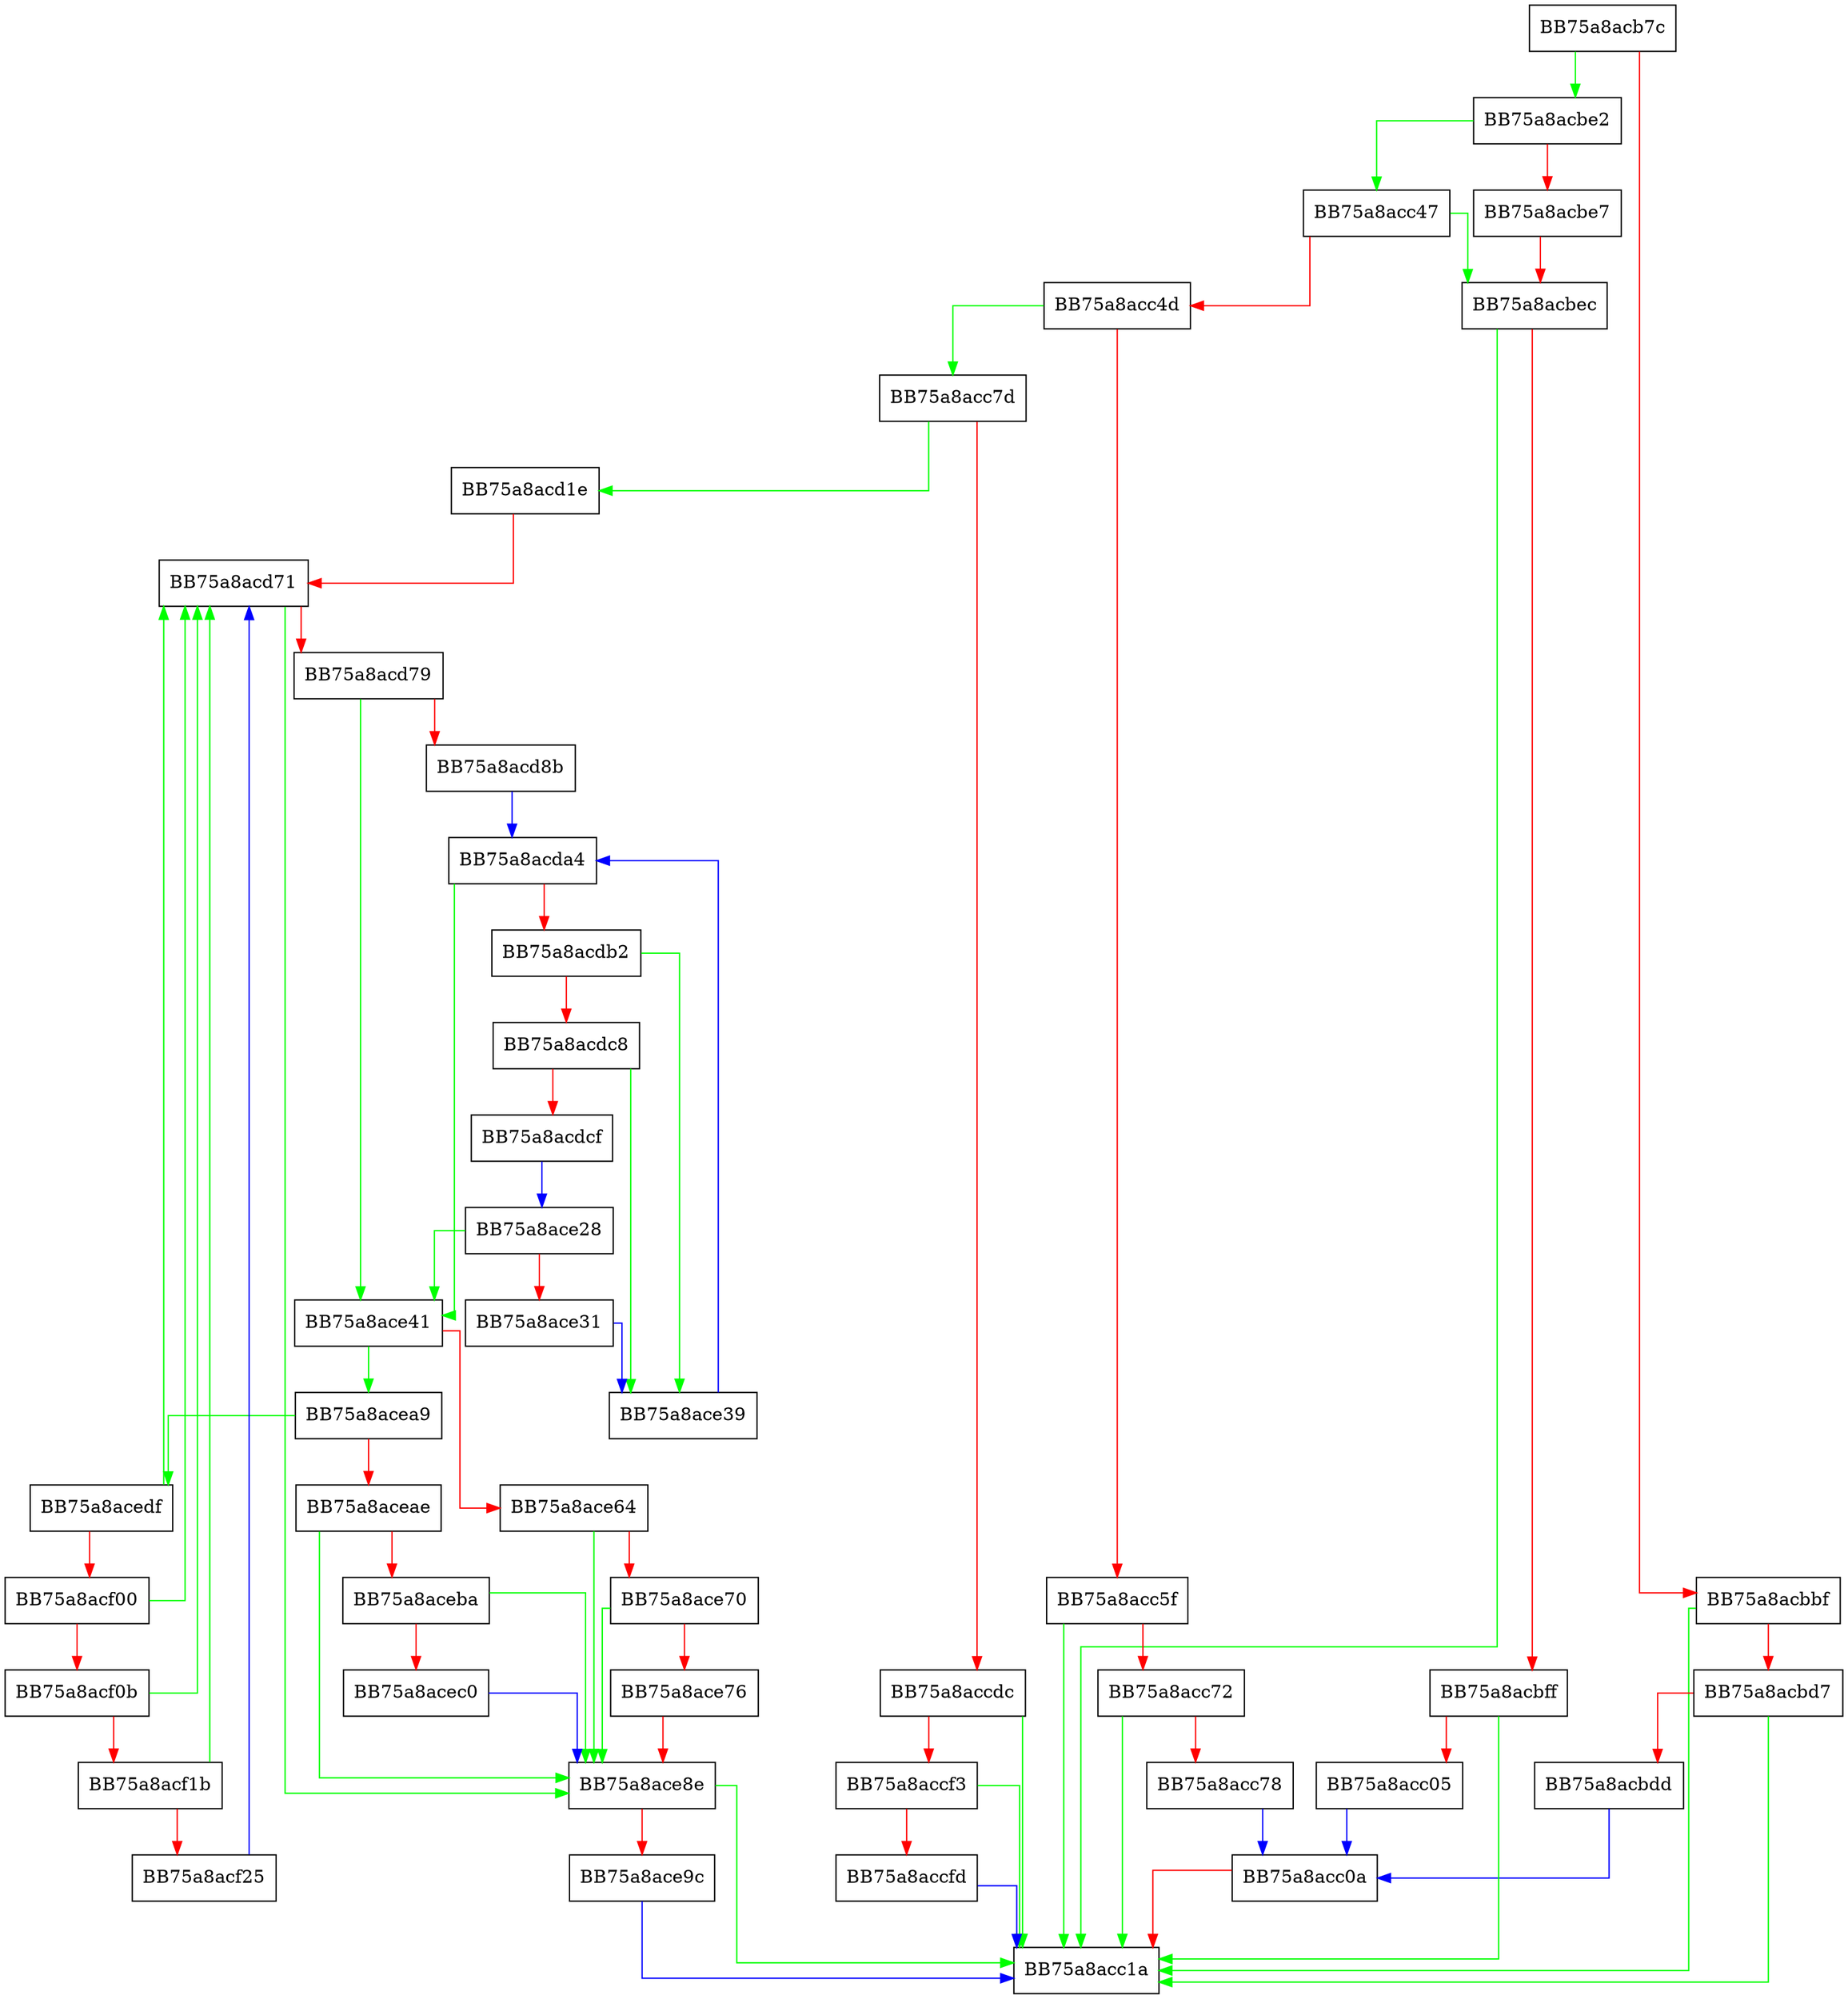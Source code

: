 digraph ThreatHashEvent_SendNotifcations {
  node [shape="box"];
  graph [splines=ortho];
  BB75a8acb7c -> BB75a8acbe2 [color="green"];
  BB75a8acb7c -> BB75a8acbbf [color="red"];
  BB75a8acbbf -> BB75a8acc1a [color="green"];
  BB75a8acbbf -> BB75a8acbd7 [color="red"];
  BB75a8acbd7 -> BB75a8acc1a [color="green"];
  BB75a8acbd7 -> BB75a8acbdd [color="red"];
  BB75a8acbdd -> BB75a8acc0a [color="blue"];
  BB75a8acbe2 -> BB75a8acc47 [color="green"];
  BB75a8acbe2 -> BB75a8acbe7 [color="red"];
  BB75a8acbe7 -> BB75a8acbec [color="red"];
  BB75a8acbec -> BB75a8acc1a [color="green"];
  BB75a8acbec -> BB75a8acbff [color="red"];
  BB75a8acbff -> BB75a8acc1a [color="green"];
  BB75a8acbff -> BB75a8acc05 [color="red"];
  BB75a8acc05 -> BB75a8acc0a [color="blue"];
  BB75a8acc0a -> BB75a8acc1a [color="red"];
  BB75a8acc47 -> BB75a8acbec [color="green"];
  BB75a8acc47 -> BB75a8acc4d [color="red"];
  BB75a8acc4d -> BB75a8acc7d [color="green"];
  BB75a8acc4d -> BB75a8acc5f [color="red"];
  BB75a8acc5f -> BB75a8acc1a [color="green"];
  BB75a8acc5f -> BB75a8acc72 [color="red"];
  BB75a8acc72 -> BB75a8acc1a [color="green"];
  BB75a8acc72 -> BB75a8acc78 [color="red"];
  BB75a8acc78 -> BB75a8acc0a [color="blue"];
  BB75a8acc7d -> BB75a8acd1e [color="green"];
  BB75a8acc7d -> BB75a8accdc [color="red"];
  BB75a8accdc -> BB75a8acc1a [color="green"];
  BB75a8accdc -> BB75a8accf3 [color="red"];
  BB75a8accf3 -> BB75a8acc1a [color="green"];
  BB75a8accf3 -> BB75a8accfd [color="red"];
  BB75a8accfd -> BB75a8acc1a [color="blue"];
  BB75a8acd1e -> BB75a8acd71 [color="red"];
  BB75a8acd71 -> BB75a8ace8e [color="green"];
  BB75a8acd71 -> BB75a8acd79 [color="red"];
  BB75a8acd79 -> BB75a8ace41 [color="green"];
  BB75a8acd79 -> BB75a8acd8b [color="red"];
  BB75a8acd8b -> BB75a8acda4 [color="blue"];
  BB75a8acda4 -> BB75a8ace41 [color="green"];
  BB75a8acda4 -> BB75a8acdb2 [color="red"];
  BB75a8acdb2 -> BB75a8ace39 [color="green"];
  BB75a8acdb2 -> BB75a8acdc8 [color="red"];
  BB75a8acdc8 -> BB75a8ace39 [color="green"];
  BB75a8acdc8 -> BB75a8acdcf [color="red"];
  BB75a8acdcf -> BB75a8ace28 [color="blue"];
  BB75a8ace28 -> BB75a8ace41 [color="green"];
  BB75a8ace28 -> BB75a8ace31 [color="red"];
  BB75a8ace31 -> BB75a8ace39 [color="blue"];
  BB75a8ace39 -> BB75a8acda4 [color="blue"];
  BB75a8ace41 -> BB75a8acea9 [color="green"];
  BB75a8ace41 -> BB75a8ace64 [color="red"];
  BB75a8ace64 -> BB75a8ace8e [color="green"];
  BB75a8ace64 -> BB75a8ace70 [color="red"];
  BB75a8ace70 -> BB75a8ace8e [color="green"];
  BB75a8ace70 -> BB75a8ace76 [color="red"];
  BB75a8ace76 -> BB75a8ace8e [color="red"];
  BB75a8ace8e -> BB75a8acc1a [color="green"];
  BB75a8ace8e -> BB75a8ace9c [color="red"];
  BB75a8ace9c -> BB75a8acc1a [color="blue"];
  BB75a8acea9 -> BB75a8acedf [color="green"];
  BB75a8acea9 -> BB75a8aceae [color="red"];
  BB75a8aceae -> BB75a8ace8e [color="green"];
  BB75a8aceae -> BB75a8aceba [color="red"];
  BB75a8aceba -> BB75a8ace8e [color="green"];
  BB75a8aceba -> BB75a8acec0 [color="red"];
  BB75a8acec0 -> BB75a8ace8e [color="blue"];
  BB75a8acedf -> BB75a8acd71 [color="green"];
  BB75a8acedf -> BB75a8acf00 [color="red"];
  BB75a8acf00 -> BB75a8acd71 [color="green"];
  BB75a8acf00 -> BB75a8acf0b [color="red"];
  BB75a8acf0b -> BB75a8acd71 [color="green"];
  BB75a8acf0b -> BB75a8acf1b [color="red"];
  BB75a8acf1b -> BB75a8acd71 [color="green"];
  BB75a8acf1b -> BB75a8acf25 [color="red"];
  BB75a8acf25 -> BB75a8acd71 [color="blue"];
}